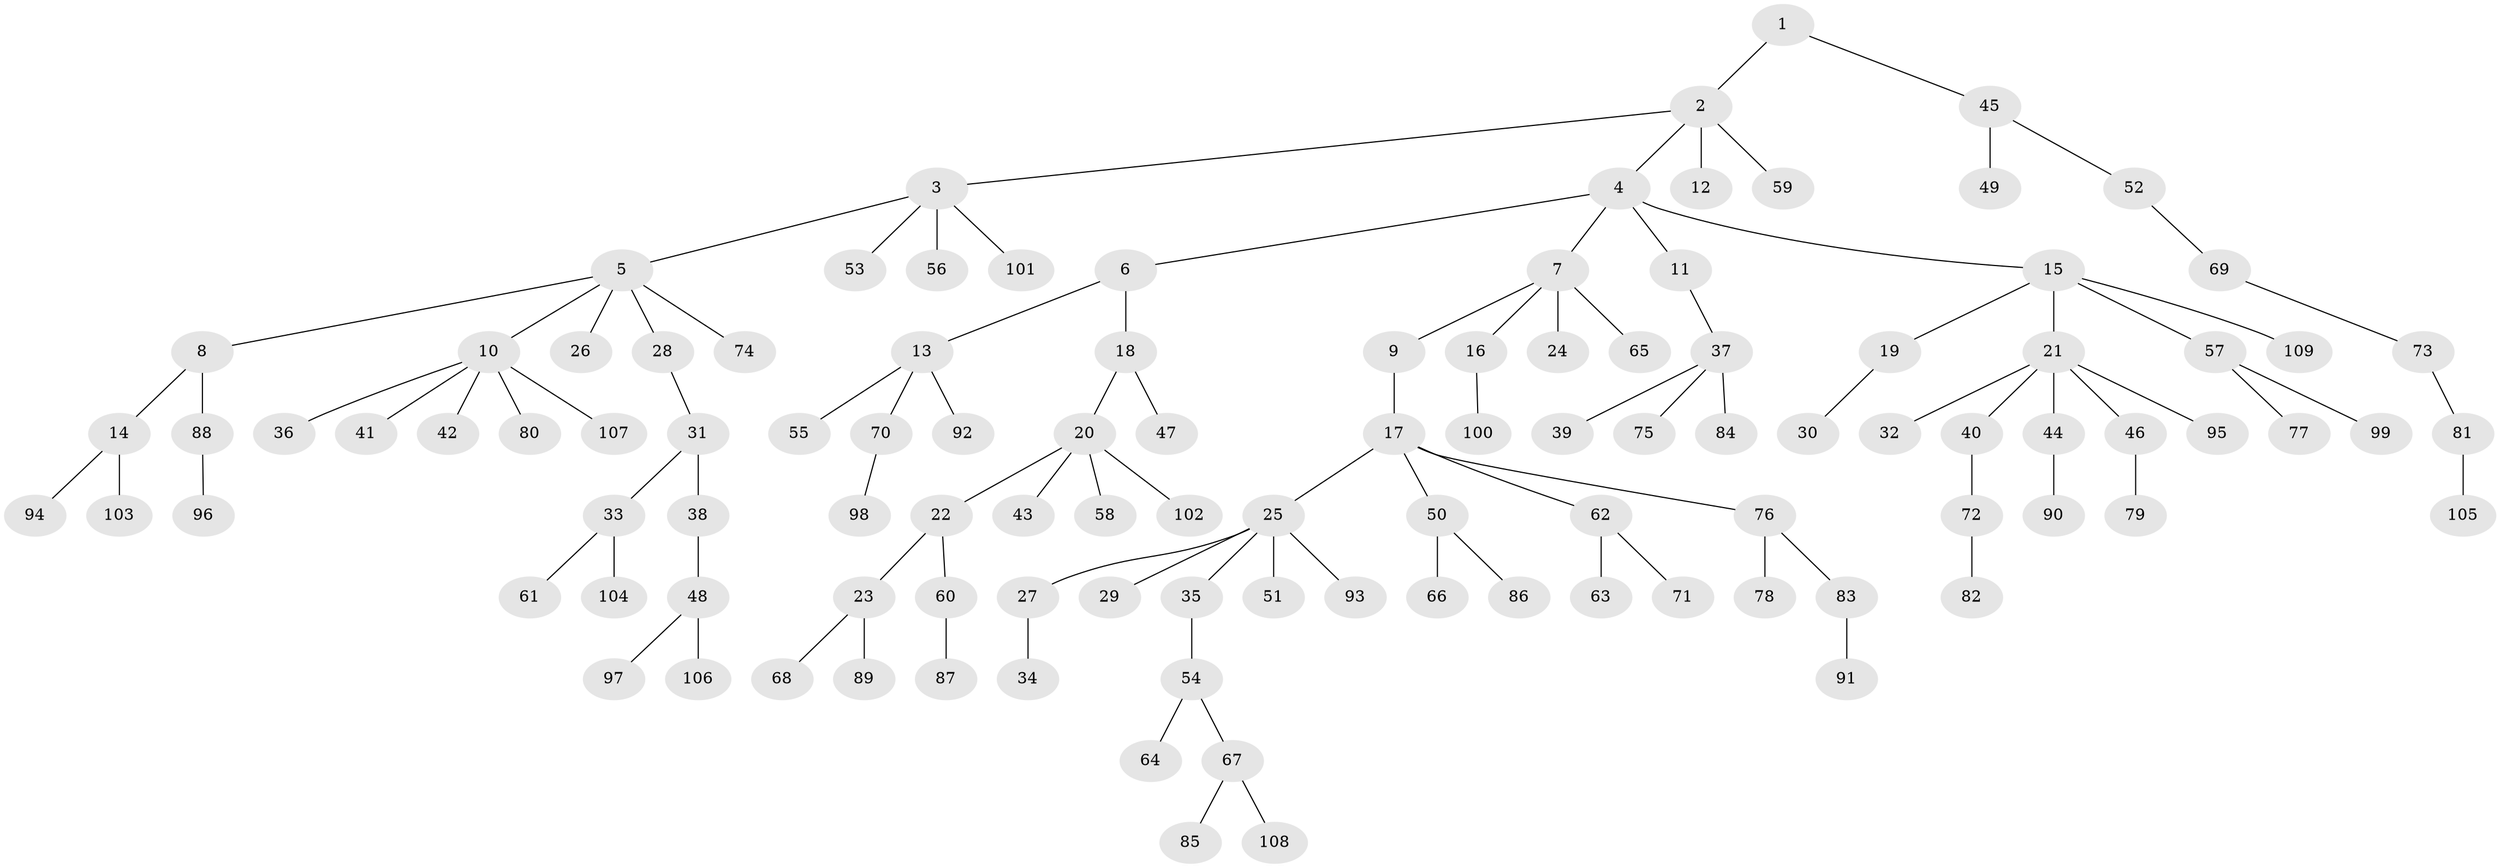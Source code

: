 // Generated by graph-tools (version 1.1) at 2025/11/02/27/25 16:11:27]
// undirected, 109 vertices, 108 edges
graph export_dot {
graph [start="1"]
  node [color=gray90,style=filled];
  1;
  2;
  3;
  4;
  5;
  6;
  7;
  8;
  9;
  10;
  11;
  12;
  13;
  14;
  15;
  16;
  17;
  18;
  19;
  20;
  21;
  22;
  23;
  24;
  25;
  26;
  27;
  28;
  29;
  30;
  31;
  32;
  33;
  34;
  35;
  36;
  37;
  38;
  39;
  40;
  41;
  42;
  43;
  44;
  45;
  46;
  47;
  48;
  49;
  50;
  51;
  52;
  53;
  54;
  55;
  56;
  57;
  58;
  59;
  60;
  61;
  62;
  63;
  64;
  65;
  66;
  67;
  68;
  69;
  70;
  71;
  72;
  73;
  74;
  75;
  76;
  77;
  78;
  79;
  80;
  81;
  82;
  83;
  84;
  85;
  86;
  87;
  88;
  89;
  90;
  91;
  92;
  93;
  94;
  95;
  96;
  97;
  98;
  99;
  100;
  101;
  102;
  103;
  104;
  105;
  106;
  107;
  108;
  109;
  1 -- 2;
  1 -- 45;
  2 -- 3;
  2 -- 4;
  2 -- 12;
  2 -- 59;
  3 -- 5;
  3 -- 53;
  3 -- 56;
  3 -- 101;
  4 -- 6;
  4 -- 7;
  4 -- 11;
  4 -- 15;
  5 -- 8;
  5 -- 10;
  5 -- 26;
  5 -- 28;
  5 -- 74;
  6 -- 13;
  6 -- 18;
  7 -- 9;
  7 -- 16;
  7 -- 24;
  7 -- 65;
  8 -- 14;
  8 -- 88;
  9 -- 17;
  10 -- 36;
  10 -- 41;
  10 -- 42;
  10 -- 80;
  10 -- 107;
  11 -- 37;
  13 -- 55;
  13 -- 70;
  13 -- 92;
  14 -- 94;
  14 -- 103;
  15 -- 19;
  15 -- 21;
  15 -- 57;
  15 -- 109;
  16 -- 100;
  17 -- 25;
  17 -- 50;
  17 -- 62;
  17 -- 76;
  18 -- 20;
  18 -- 47;
  19 -- 30;
  20 -- 22;
  20 -- 43;
  20 -- 58;
  20 -- 102;
  21 -- 32;
  21 -- 40;
  21 -- 44;
  21 -- 46;
  21 -- 95;
  22 -- 23;
  22 -- 60;
  23 -- 68;
  23 -- 89;
  25 -- 27;
  25 -- 29;
  25 -- 35;
  25 -- 51;
  25 -- 93;
  27 -- 34;
  28 -- 31;
  31 -- 33;
  31 -- 38;
  33 -- 61;
  33 -- 104;
  35 -- 54;
  37 -- 39;
  37 -- 75;
  37 -- 84;
  38 -- 48;
  40 -- 72;
  44 -- 90;
  45 -- 49;
  45 -- 52;
  46 -- 79;
  48 -- 97;
  48 -- 106;
  50 -- 66;
  50 -- 86;
  52 -- 69;
  54 -- 64;
  54 -- 67;
  57 -- 77;
  57 -- 99;
  60 -- 87;
  62 -- 63;
  62 -- 71;
  67 -- 85;
  67 -- 108;
  69 -- 73;
  70 -- 98;
  72 -- 82;
  73 -- 81;
  76 -- 78;
  76 -- 83;
  81 -- 105;
  83 -- 91;
  88 -- 96;
}
